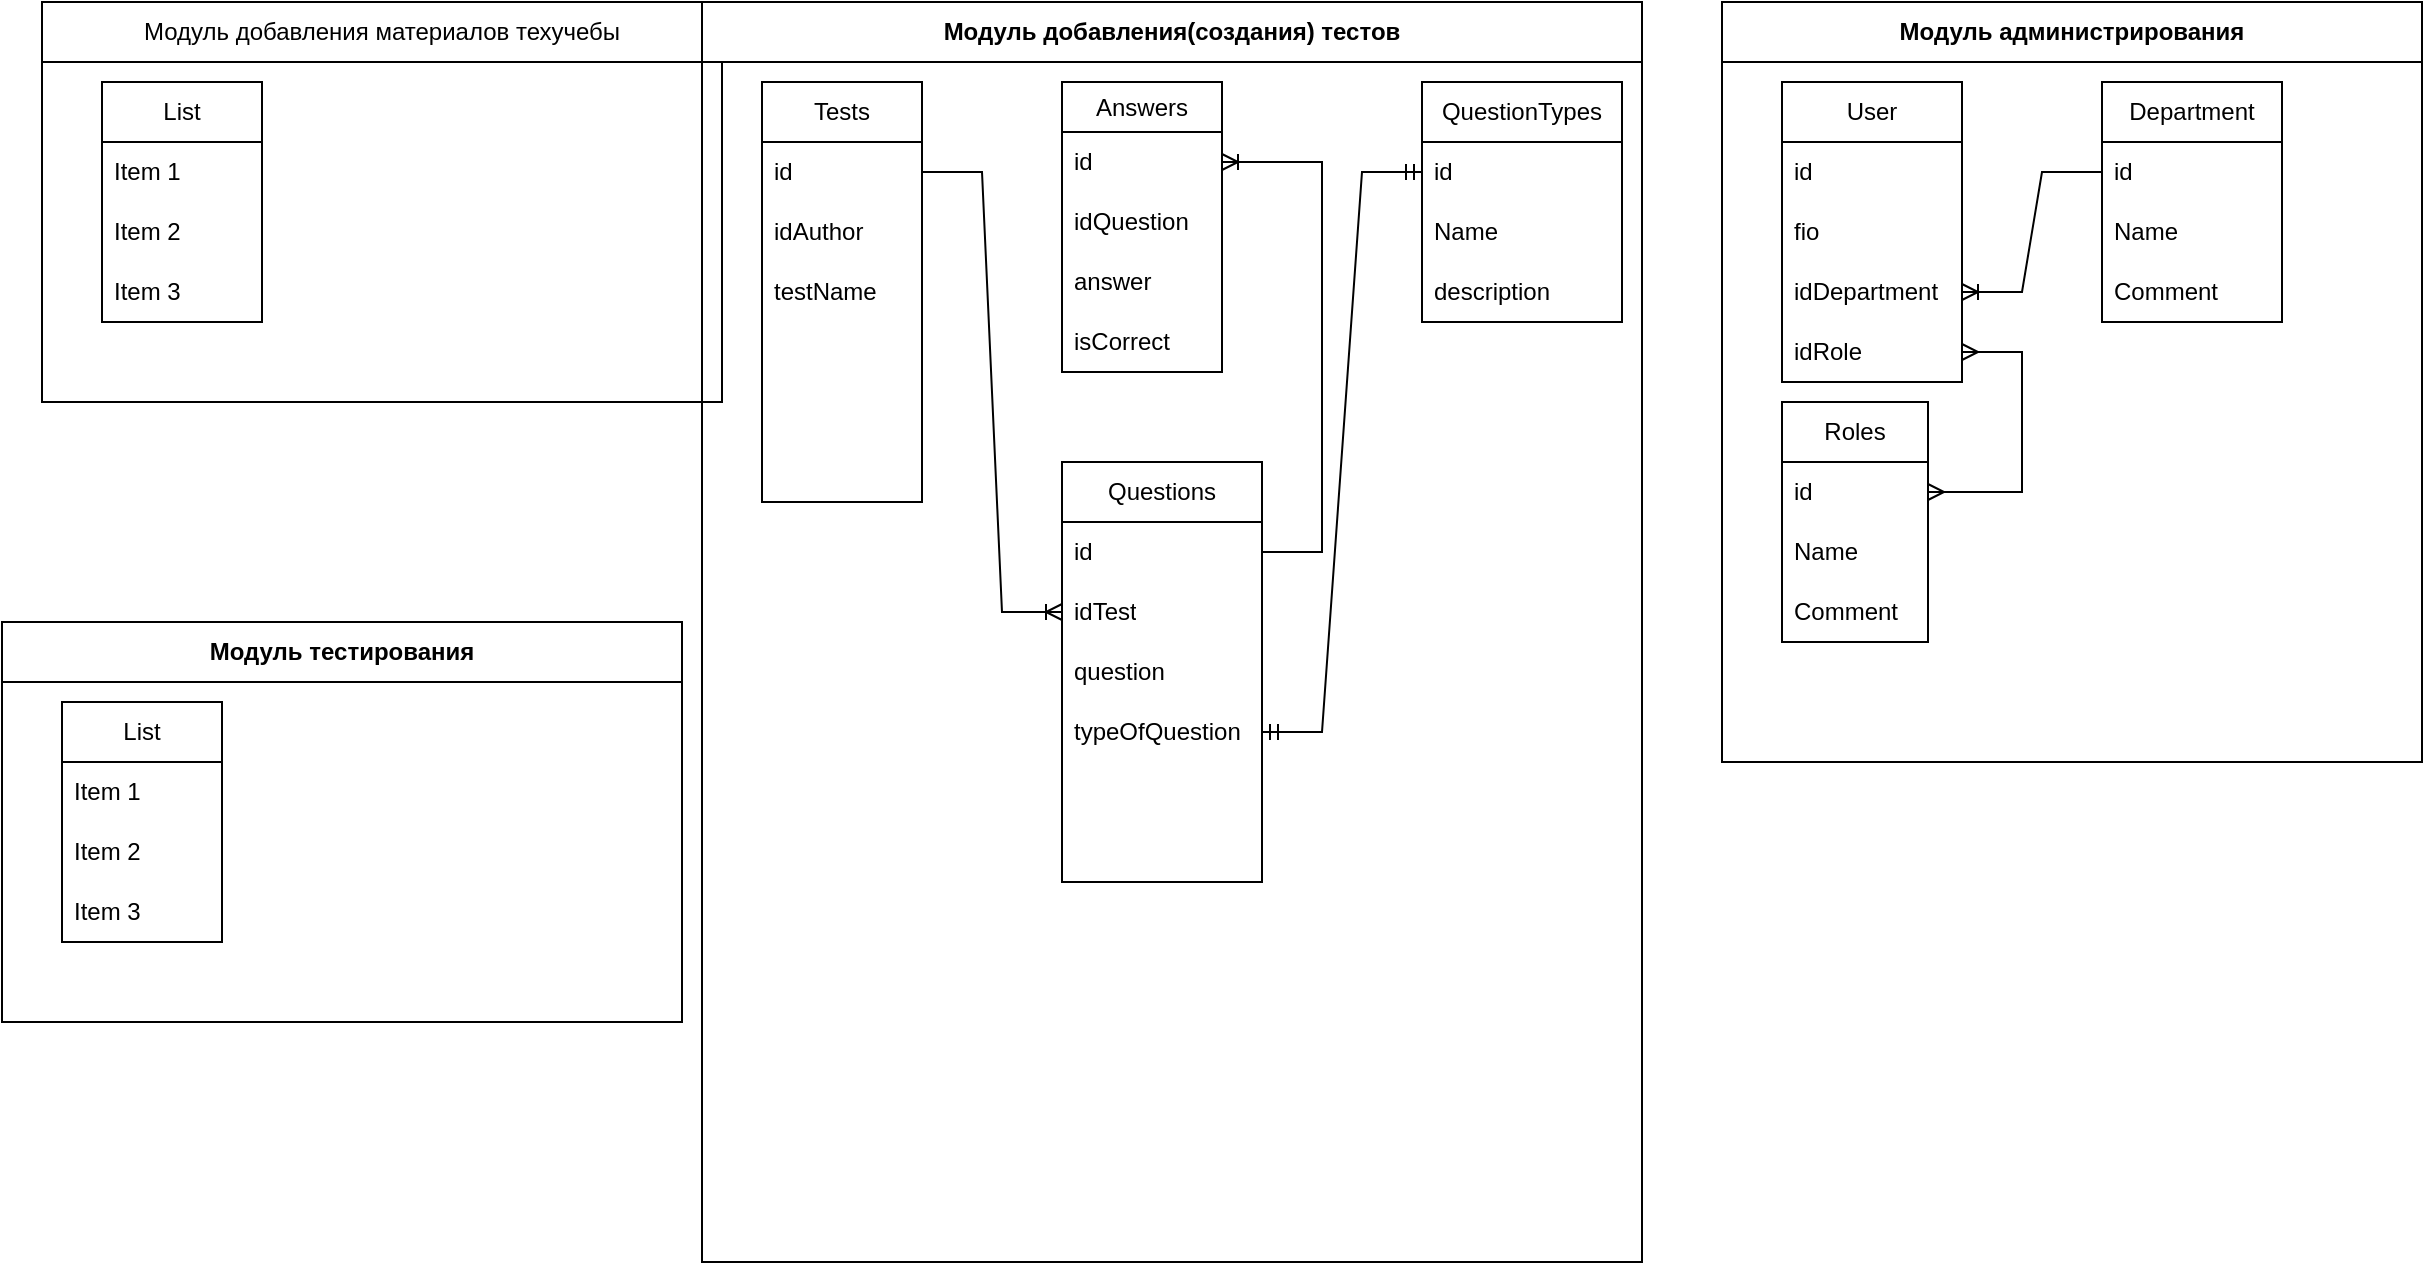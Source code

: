 <mxfile version="20.6.0" type="device"><diagram id="d7I-zBPAM5WEzvyh75w1" name="Страница 1"><mxGraphModel dx="1108" dy="459" grid="1" gridSize="10" guides="1" tooltips="1" connect="1" arrows="1" fold="1" page="1" pageScale="1" pageWidth="827" pageHeight="1169" math="0" shadow="0"><root><mxCell id="0"/><mxCell id="1" parent="0"/><mxCell id="QvEotVwJFfoYaIs1hEDY-12" value="Модуль добавления материалов техучебы" style="swimlane;whiteSpace=wrap;html=1;startSize=30;fontStyle=0" vertex="1" parent="1"><mxGeometry x="20" y="20" width="340" height="200" as="geometry"/></mxCell><mxCell id="QvEotVwJFfoYaIs1hEDY-7" value="List" style="swimlane;fontStyle=0;childLayout=stackLayout;horizontal=1;startSize=30;horizontalStack=0;resizeParent=1;resizeParentMax=0;resizeLast=0;collapsible=1;marginBottom=0;whiteSpace=wrap;html=1;" vertex="1" parent="QvEotVwJFfoYaIs1hEDY-12"><mxGeometry x="30" y="40" width="80" height="120" as="geometry"/></mxCell><mxCell id="QvEotVwJFfoYaIs1hEDY-8" value="Item 1" style="text;strokeColor=none;fillColor=none;align=left;verticalAlign=middle;spacingLeft=4;spacingRight=4;overflow=hidden;points=[[0,0.5],[1,0.5]];portConstraint=eastwest;rotatable=0;whiteSpace=wrap;html=1;" vertex="1" parent="QvEotVwJFfoYaIs1hEDY-7"><mxGeometry y="30" width="80" height="30" as="geometry"/></mxCell><mxCell id="QvEotVwJFfoYaIs1hEDY-9" value="Item 2" style="text;strokeColor=none;fillColor=none;align=left;verticalAlign=middle;spacingLeft=4;spacingRight=4;overflow=hidden;points=[[0,0.5],[1,0.5]];portConstraint=eastwest;rotatable=0;whiteSpace=wrap;html=1;" vertex="1" parent="QvEotVwJFfoYaIs1hEDY-7"><mxGeometry y="60" width="80" height="30" as="geometry"/></mxCell><mxCell id="QvEotVwJFfoYaIs1hEDY-10" value="Item 3" style="text;strokeColor=none;fillColor=none;align=left;verticalAlign=middle;spacingLeft=4;spacingRight=4;overflow=hidden;points=[[0,0.5],[1,0.5]];portConstraint=eastwest;rotatable=0;whiteSpace=wrap;html=1;" vertex="1" parent="QvEotVwJFfoYaIs1hEDY-7"><mxGeometry y="90" width="80" height="30" as="geometry"/></mxCell><mxCell id="QvEotVwJFfoYaIs1hEDY-13" value="Модуль добавления(создания) тестов" style="swimlane;whiteSpace=wrap;html=1;startSize=30;" vertex="1" parent="1"><mxGeometry x="350" y="20" width="470" height="630" as="geometry"/></mxCell><mxCell id="QvEotVwJFfoYaIs1hEDY-14" value="Tests" style="swimlane;fontStyle=0;childLayout=stackLayout;horizontal=1;startSize=30;horizontalStack=0;resizeParent=1;resizeParentMax=0;resizeLast=0;collapsible=1;marginBottom=0;whiteSpace=wrap;html=1;" vertex="1" parent="QvEotVwJFfoYaIs1hEDY-13"><mxGeometry x="30" y="40" width="80" height="210" as="geometry"/></mxCell><mxCell id="QvEotVwJFfoYaIs1hEDY-15" value="id" style="text;strokeColor=none;fillColor=none;align=left;verticalAlign=middle;spacingLeft=4;spacingRight=4;overflow=hidden;points=[[0,0.5],[1,0.5]];portConstraint=eastwest;rotatable=0;whiteSpace=wrap;html=1;" vertex="1" parent="QvEotVwJFfoYaIs1hEDY-14"><mxGeometry y="30" width="80" height="30" as="geometry"/></mxCell><mxCell id="QvEotVwJFfoYaIs1hEDY-16" value="idAuthor" style="text;strokeColor=none;fillColor=none;align=left;verticalAlign=middle;spacingLeft=4;spacingRight=4;overflow=hidden;points=[[0,0.5],[1,0.5]];portConstraint=eastwest;rotatable=0;whiteSpace=wrap;html=1;" vertex="1" parent="QvEotVwJFfoYaIs1hEDY-14"><mxGeometry y="60" width="80" height="30" as="geometry"/></mxCell><mxCell id="QvEotVwJFfoYaIs1hEDY-17" value="testName" style="text;strokeColor=none;fillColor=none;align=left;verticalAlign=middle;spacingLeft=4;spacingRight=4;overflow=hidden;points=[[0,0.5],[1,0.5]];portConstraint=eastwest;rotatable=0;whiteSpace=wrap;html=1;" vertex="1" parent="QvEotVwJFfoYaIs1hEDY-14"><mxGeometry y="90" width="80" height="30" as="geometry"/></mxCell><mxCell id="QvEotVwJFfoYaIs1hEDY-50" style="text;strokeColor=none;fillColor=none;align=left;verticalAlign=middle;spacingLeft=4;spacingRight=4;overflow=hidden;points=[[0,0.5],[1,0.5]];portConstraint=eastwest;rotatable=0;whiteSpace=wrap;html=1;" vertex="1" parent="QvEotVwJFfoYaIs1hEDY-14"><mxGeometry y="120" width="80" height="30" as="geometry"/></mxCell><mxCell id="QvEotVwJFfoYaIs1hEDY-51" style="text;strokeColor=none;fillColor=none;align=left;verticalAlign=middle;spacingLeft=4;spacingRight=4;overflow=hidden;points=[[0,0.5],[1,0.5]];portConstraint=eastwest;rotatable=0;whiteSpace=wrap;html=1;" vertex="1" parent="QvEotVwJFfoYaIs1hEDY-14"><mxGeometry y="150" width="80" height="30" as="geometry"/></mxCell><mxCell id="QvEotVwJFfoYaIs1hEDY-52" style="text;strokeColor=none;fillColor=none;align=left;verticalAlign=middle;spacingLeft=4;spacingRight=4;overflow=hidden;points=[[0,0.5],[1,0.5]];portConstraint=eastwest;rotatable=0;whiteSpace=wrap;html=1;" vertex="1" parent="QvEotVwJFfoYaIs1hEDY-14"><mxGeometry y="180" width="80" height="30" as="geometry"/></mxCell><mxCell id="QvEotVwJFfoYaIs1hEDY-53" value="Questions" style="swimlane;fontStyle=0;childLayout=stackLayout;horizontal=1;startSize=30;horizontalStack=0;resizeParent=1;resizeParentMax=0;resizeLast=0;collapsible=1;marginBottom=0;whiteSpace=wrap;html=1;" vertex="1" parent="QvEotVwJFfoYaIs1hEDY-13"><mxGeometry x="180" y="230" width="100" height="210" as="geometry"><mxRectangle x="180" y="200" width="90" height="30" as="alternateBounds"/></mxGeometry></mxCell><mxCell id="QvEotVwJFfoYaIs1hEDY-54" value="id" style="text;strokeColor=none;fillColor=none;align=left;verticalAlign=middle;spacingLeft=4;spacingRight=4;overflow=hidden;points=[[0,0.5],[1,0.5]];portConstraint=eastwest;rotatable=0;whiteSpace=wrap;html=1;" vertex="1" parent="QvEotVwJFfoYaIs1hEDY-53"><mxGeometry y="30" width="100" height="30" as="geometry"/></mxCell><mxCell id="QvEotVwJFfoYaIs1hEDY-55" value="idTest" style="text;strokeColor=none;fillColor=none;align=left;verticalAlign=middle;spacingLeft=4;spacingRight=4;overflow=hidden;points=[[0,0.5],[1,0.5]];portConstraint=eastwest;rotatable=0;whiteSpace=wrap;html=1;" vertex="1" parent="QvEotVwJFfoYaIs1hEDY-53"><mxGeometry y="60" width="100" height="30" as="geometry"/></mxCell><mxCell id="QvEotVwJFfoYaIs1hEDY-56" value="question" style="text;strokeColor=none;fillColor=none;align=left;verticalAlign=middle;spacingLeft=4;spacingRight=4;overflow=hidden;points=[[0,0.5],[1,0.5]];portConstraint=eastwest;rotatable=0;whiteSpace=wrap;html=1;" vertex="1" parent="QvEotVwJFfoYaIs1hEDY-53"><mxGeometry y="90" width="100" height="30" as="geometry"/></mxCell><mxCell id="QvEotVwJFfoYaIs1hEDY-57" value="typeOfQuestion" style="text;strokeColor=none;fillColor=none;align=left;verticalAlign=middle;spacingLeft=4;spacingRight=4;overflow=hidden;points=[[0,0.5],[1,0.5]];portConstraint=eastwest;rotatable=0;whiteSpace=wrap;html=1;" vertex="1" parent="QvEotVwJFfoYaIs1hEDY-53"><mxGeometry y="120" width="100" height="30" as="geometry"/></mxCell><mxCell id="QvEotVwJFfoYaIs1hEDY-58" style="text;strokeColor=none;fillColor=none;align=left;verticalAlign=middle;spacingLeft=4;spacingRight=4;overflow=hidden;points=[[0,0.5],[1,0.5]];portConstraint=eastwest;rotatable=0;whiteSpace=wrap;html=1;" vertex="1" parent="QvEotVwJFfoYaIs1hEDY-53"><mxGeometry y="150" width="100" height="30" as="geometry"/></mxCell><mxCell id="QvEotVwJFfoYaIs1hEDY-59" style="text;strokeColor=none;fillColor=none;align=left;verticalAlign=middle;spacingLeft=4;spacingRight=4;overflow=hidden;points=[[0,0.5],[1,0.5]];portConstraint=eastwest;rotatable=0;whiteSpace=wrap;html=1;" vertex="1" parent="QvEotVwJFfoYaIs1hEDY-53"><mxGeometry y="180" width="100" height="30" as="geometry"/></mxCell><mxCell id="QvEotVwJFfoYaIs1hEDY-67" value="" style="edgeStyle=entityRelationEdgeStyle;fontSize=12;html=1;endArrow=ERmandOne;startArrow=ERmandOne;rounded=0;" edge="1" parent="QvEotVwJFfoYaIs1hEDY-13" source="QvEotVwJFfoYaIs1hEDY-57" target="QvEotVwJFfoYaIs1hEDY-61"><mxGeometry width="100" height="100" relative="1" as="geometry"><mxPoint x="170" y="230" as="sourcePoint"/><mxPoint x="270" y="130" as="targetPoint"/></mxGeometry></mxCell><mxCell id="QvEotVwJFfoYaIs1hEDY-68" value="" style="edgeStyle=entityRelationEdgeStyle;fontSize=12;html=1;endArrow=ERoneToMany;rounded=0;" edge="1" parent="QvEotVwJFfoYaIs1hEDY-13" source="QvEotVwJFfoYaIs1hEDY-15" target="QvEotVwJFfoYaIs1hEDY-55"><mxGeometry width="100" height="100" relative="1" as="geometry"><mxPoint x="130" y="240" as="sourcePoint"/><mxPoint x="230" y="140" as="targetPoint"/></mxGeometry></mxCell><mxCell id="QvEotVwJFfoYaIs1hEDY-69" value="Answers" style="swimlane;fontStyle=0;childLayout=stackLayout;horizontal=1;startSize=25;horizontalStack=0;resizeParent=1;resizeParentMax=0;resizeLast=0;collapsible=1;marginBottom=0;whiteSpace=wrap;html=1;" vertex="1" parent="QvEotVwJFfoYaIs1hEDY-13"><mxGeometry x="180" y="40" width="80" height="145" as="geometry"/></mxCell><mxCell id="QvEotVwJFfoYaIs1hEDY-70" value="id" style="text;strokeColor=none;fillColor=none;align=left;verticalAlign=middle;spacingLeft=4;spacingRight=4;overflow=hidden;points=[[0,0.5],[1,0.5]];portConstraint=eastwest;rotatable=0;whiteSpace=wrap;html=1;" vertex="1" parent="QvEotVwJFfoYaIs1hEDY-69"><mxGeometry y="25" width="80" height="30" as="geometry"/></mxCell><mxCell id="QvEotVwJFfoYaIs1hEDY-71" value="idQuestion" style="text;strokeColor=none;fillColor=none;align=left;verticalAlign=middle;spacingLeft=4;spacingRight=4;overflow=hidden;points=[[0,0.5],[1,0.5]];portConstraint=eastwest;rotatable=0;whiteSpace=wrap;html=1;" vertex="1" parent="QvEotVwJFfoYaIs1hEDY-69"><mxGeometry y="55" width="80" height="30" as="geometry"/></mxCell><mxCell id="QvEotVwJFfoYaIs1hEDY-72" value="answer" style="text;strokeColor=none;fillColor=none;align=left;verticalAlign=middle;spacingLeft=4;spacingRight=4;overflow=hidden;points=[[0,0.5],[1,0.5]];portConstraint=eastwest;rotatable=0;whiteSpace=wrap;html=1;" vertex="1" parent="QvEotVwJFfoYaIs1hEDY-69"><mxGeometry y="85" width="80" height="30" as="geometry"/></mxCell><mxCell id="QvEotVwJFfoYaIs1hEDY-75" value="isCorrect" style="text;strokeColor=none;fillColor=none;align=left;verticalAlign=middle;spacingLeft=4;spacingRight=4;overflow=hidden;points=[[0,0.5],[1,0.5]];portConstraint=eastwest;rotatable=0;whiteSpace=wrap;html=1;" vertex="1" parent="QvEotVwJFfoYaIs1hEDY-69"><mxGeometry y="115" width="80" height="30" as="geometry"/></mxCell><mxCell id="QvEotVwJFfoYaIs1hEDY-73" value="" style="edgeStyle=entityRelationEdgeStyle;fontSize=12;html=1;endArrow=ERoneToMany;rounded=0;" edge="1" parent="QvEotVwJFfoYaIs1hEDY-13" source="QvEotVwJFfoYaIs1hEDY-54" target="QvEotVwJFfoYaIs1hEDY-70"><mxGeometry width="100" height="100" relative="1" as="geometry"><mxPoint x="130" y="240" as="sourcePoint"/><mxPoint x="230" y="140" as="targetPoint"/></mxGeometry></mxCell><mxCell id="QvEotVwJFfoYaIs1hEDY-60" value="QuestionTypes" style="swimlane;fontStyle=0;childLayout=stackLayout;horizontal=1;startSize=30;horizontalStack=0;resizeParent=1;resizeParentMax=0;resizeLast=0;collapsible=1;marginBottom=0;whiteSpace=wrap;html=1;" vertex="1" parent="QvEotVwJFfoYaIs1hEDY-13"><mxGeometry x="360" y="40" width="100" height="120" as="geometry"/></mxCell><mxCell id="QvEotVwJFfoYaIs1hEDY-61" value="id" style="text;strokeColor=none;fillColor=none;align=left;verticalAlign=middle;spacingLeft=4;spacingRight=4;overflow=hidden;points=[[0,0.5],[1,0.5]];portConstraint=eastwest;rotatable=0;whiteSpace=wrap;html=1;" vertex="1" parent="QvEotVwJFfoYaIs1hEDY-60"><mxGeometry y="30" width="100" height="30" as="geometry"/></mxCell><mxCell id="QvEotVwJFfoYaIs1hEDY-62" value="Name" style="text;strokeColor=none;fillColor=none;align=left;verticalAlign=middle;spacingLeft=4;spacingRight=4;overflow=hidden;points=[[0,0.5],[1,0.5]];portConstraint=eastwest;rotatable=0;whiteSpace=wrap;html=1;" vertex="1" parent="QvEotVwJFfoYaIs1hEDY-60"><mxGeometry y="60" width="100" height="30" as="geometry"/></mxCell><mxCell id="QvEotVwJFfoYaIs1hEDY-63" value="description" style="text;strokeColor=none;fillColor=none;align=left;verticalAlign=middle;spacingLeft=4;spacingRight=4;overflow=hidden;points=[[0,0.5],[1,0.5]];portConstraint=eastwest;rotatable=0;whiteSpace=wrap;html=1;" vertex="1" parent="QvEotVwJFfoYaIs1hEDY-60"><mxGeometry y="90" width="100" height="30" as="geometry"/></mxCell><mxCell id="QvEotVwJFfoYaIs1hEDY-18" value="Модуль тестирования" style="swimlane;whiteSpace=wrap;html=1;startSize=30;" vertex="1" parent="1"><mxGeometry y="330" width="340" height="200" as="geometry"/></mxCell><mxCell id="QvEotVwJFfoYaIs1hEDY-19" value="List" style="swimlane;fontStyle=0;childLayout=stackLayout;horizontal=1;startSize=30;horizontalStack=0;resizeParent=1;resizeParentMax=0;resizeLast=0;collapsible=1;marginBottom=0;whiteSpace=wrap;html=1;" vertex="1" parent="QvEotVwJFfoYaIs1hEDY-18"><mxGeometry x="30" y="40" width="80" height="120" as="geometry"/></mxCell><mxCell id="QvEotVwJFfoYaIs1hEDY-20" value="Item 1" style="text;strokeColor=none;fillColor=none;align=left;verticalAlign=middle;spacingLeft=4;spacingRight=4;overflow=hidden;points=[[0,0.5],[1,0.5]];portConstraint=eastwest;rotatable=0;whiteSpace=wrap;html=1;" vertex="1" parent="QvEotVwJFfoYaIs1hEDY-19"><mxGeometry y="30" width="80" height="30" as="geometry"/></mxCell><mxCell id="QvEotVwJFfoYaIs1hEDY-21" value="Item 2" style="text;strokeColor=none;fillColor=none;align=left;verticalAlign=middle;spacingLeft=4;spacingRight=4;overflow=hidden;points=[[0,0.5],[1,0.5]];portConstraint=eastwest;rotatable=0;whiteSpace=wrap;html=1;" vertex="1" parent="QvEotVwJFfoYaIs1hEDY-19"><mxGeometry y="60" width="80" height="30" as="geometry"/></mxCell><mxCell id="QvEotVwJFfoYaIs1hEDY-22" value="Item 3" style="text;strokeColor=none;fillColor=none;align=left;verticalAlign=middle;spacingLeft=4;spacingRight=4;overflow=hidden;points=[[0,0.5],[1,0.5]];portConstraint=eastwest;rotatable=0;whiteSpace=wrap;html=1;" vertex="1" parent="QvEotVwJFfoYaIs1hEDY-19"><mxGeometry y="90" width="80" height="30" as="geometry"/></mxCell><mxCell id="QvEotVwJFfoYaIs1hEDY-23" value="Модуль администрирования" style="swimlane;whiteSpace=wrap;html=1;startSize=30;" vertex="1" parent="1"><mxGeometry x="860" y="20" width="350" height="380" as="geometry"/></mxCell><mxCell id="QvEotVwJFfoYaIs1hEDY-24" value="User" style="swimlane;fontStyle=0;childLayout=stackLayout;horizontal=1;startSize=30;horizontalStack=0;resizeParent=1;resizeParentMax=0;resizeLast=0;collapsible=1;marginBottom=0;whiteSpace=wrap;html=1;" vertex="1" parent="QvEotVwJFfoYaIs1hEDY-23"><mxGeometry x="30" y="40" width="90" height="150" as="geometry"/></mxCell><mxCell id="QvEotVwJFfoYaIs1hEDY-25" value="id" style="text;strokeColor=none;fillColor=none;align=left;verticalAlign=middle;spacingLeft=4;spacingRight=4;overflow=hidden;points=[[0,0.5],[1,0.5]];portConstraint=eastwest;rotatable=0;whiteSpace=wrap;html=1;" vertex="1" parent="QvEotVwJFfoYaIs1hEDY-24"><mxGeometry y="30" width="90" height="30" as="geometry"/></mxCell><mxCell id="QvEotVwJFfoYaIs1hEDY-26" value="fio" style="text;strokeColor=none;fillColor=none;align=left;verticalAlign=middle;spacingLeft=4;spacingRight=4;overflow=hidden;points=[[0,0.5],[1,0.5]];portConstraint=eastwest;rotatable=0;whiteSpace=wrap;html=1;" vertex="1" parent="QvEotVwJFfoYaIs1hEDY-24"><mxGeometry y="60" width="90" height="30" as="geometry"/></mxCell><mxCell id="QvEotVwJFfoYaIs1hEDY-39" value="idDepartment" style="text;strokeColor=none;fillColor=none;align=left;verticalAlign=middle;spacingLeft=4;spacingRight=4;overflow=hidden;points=[[0,0.5],[1,0.5]];portConstraint=eastwest;rotatable=0;whiteSpace=wrap;html=1;" vertex="1" parent="QvEotVwJFfoYaIs1hEDY-24"><mxGeometry y="90" width="90" height="30" as="geometry"/></mxCell><mxCell id="QvEotVwJFfoYaIs1hEDY-48" value="idRole" style="text;strokeColor=none;fillColor=none;align=left;verticalAlign=middle;spacingLeft=4;spacingRight=4;overflow=hidden;points=[[0,0.5],[1,0.5]];portConstraint=eastwest;rotatable=0;whiteSpace=wrap;html=1;" vertex="1" parent="QvEotVwJFfoYaIs1hEDY-24"><mxGeometry y="120" width="90" height="30" as="geometry"/></mxCell><mxCell id="QvEotVwJFfoYaIs1hEDY-28" value="Department" style="swimlane;fontStyle=0;childLayout=stackLayout;horizontal=1;startSize=30;horizontalStack=0;resizeParent=1;resizeParentMax=0;resizeLast=0;collapsible=1;marginBottom=0;whiteSpace=wrap;html=1;" vertex="1" parent="QvEotVwJFfoYaIs1hEDY-23"><mxGeometry x="190" y="40" width="90" height="120" as="geometry"><mxRectangle x="120" y="40" width="130" height="30" as="alternateBounds"/></mxGeometry></mxCell><mxCell id="QvEotVwJFfoYaIs1hEDY-29" value="id" style="text;strokeColor=none;fillColor=none;align=left;verticalAlign=middle;spacingLeft=4;spacingRight=4;overflow=hidden;points=[[0,0.5],[1,0.5]];portConstraint=eastwest;rotatable=0;whiteSpace=wrap;html=1;" vertex="1" parent="QvEotVwJFfoYaIs1hEDY-28"><mxGeometry y="30" width="90" height="30" as="geometry"/></mxCell><mxCell id="QvEotVwJFfoYaIs1hEDY-30" value="Name" style="text;strokeColor=none;fillColor=none;align=left;verticalAlign=middle;spacingLeft=4;spacingRight=4;overflow=hidden;points=[[0,0.5],[1,0.5]];portConstraint=eastwest;rotatable=0;whiteSpace=wrap;html=1;" vertex="1" parent="QvEotVwJFfoYaIs1hEDY-28"><mxGeometry y="60" width="90" height="30" as="geometry"/></mxCell><mxCell id="QvEotVwJFfoYaIs1hEDY-38" value="Comment" style="text;strokeColor=none;fillColor=none;align=left;verticalAlign=middle;spacingLeft=4;spacingRight=4;overflow=hidden;points=[[0,0.5],[1,0.5]];portConstraint=eastwest;rotatable=0;whiteSpace=wrap;html=1;" vertex="1" parent="QvEotVwJFfoYaIs1hEDY-28"><mxGeometry y="90" width="90" height="30" as="geometry"/></mxCell><mxCell id="QvEotVwJFfoYaIs1hEDY-41" value="" style="edgeStyle=entityRelationEdgeStyle;fontSize=12;html=1;endArrow=ERoneToMany;rounded=0;" edge="1" parent="QvEotVwJFfoYaIs1hEDY-23" source="QvEotVwJFfoYaIs1hEDY-29" target="QvEotVwJFfoYaIs1hEDY-39"><mxGeometry width="100" height="100" relative="1" as="geometry"><mxPoint x="140" y="180" as="sourcePoint"/><mxPoint x="240" y="80" as="targetPoint"/></mxGeometry></mxCell><mxCell id="QvEotVwJFfoYaIs1hEDY-49" value="" style="edgeStyle=entityRelationEdgeStyle;fontSize=12;html=1;endArrow=ERmany;startArrow=ERmany;rounded=0;" edge="1" parent="QvEotVwJFfoYaIs1hEDY-23" source="QvEotVwJFfoYaIs1hEDY-48" target="QvEotVwJFfoYaIs1hEDY-44"><mxGeometry width="100" height="100" relative="1" as="geometry"><mxPoint x="130" y="170" as="sourcePoint"/><mxPoint x="230" y="70" as="targetPoint"/></mxGeometry></mxCell><mxCell id="QvEotVwJFfoYaIs1hEDY-43" value="Roles" style="swimlane;fontStyle=0;childLayout=stackLayout;horizontal=1;startSize=30;horizontalStack=0;resizeParent=1;resizeParentMax=0;resizeLast=0;collapsible=1;marginBottom=0;whiteSpace=wrap;html=1;" vertex="1" parent="QvEotVwJFfoYaIs1hEDY-23"><mxGeometry x="30" y="200" width="73" height="120" as="geometry"><mxRectangle x="120" y="40" width="130" height="30" as="alternateBounds"/></mxGeometry></mxCell><mxCell id="QvEotVwJFfoYaIs1hEDY-44" value="id" style="text;strokeColor=none;fillColor=none;align=left;verticalAlign=middle;spacingLeft=4;spacingRight=4;overflow=hidden;points=[[0,0.5],[1,0.5]];portConstraint=eastwest;rotatable=0;whiteSpace=wrap;html=1;" vertex="1" parent="QvEotVwJFfoYaIs1hEDY-43"><mxGeometry y="30" width="73" height="30" as="geometry"/></mxCell><mxCell id="QvEotVwJFfoYaIs1hEDY-45" value="Name" style="text;strokeColor=none;fillColor=none;align=left;verticalAlign=middle;spacingLeft=4;spacingRight=4;overflow=hidden;points=[[0,0.5],[1,0.5]];portConstraint=eastwest;rotatable=0;whiteSpace=wrap;html=1;" vertex="1" parent="QvEotVwJFfoYaIs1hEDY-43"><mxGeometry y="60" width="73" height="30" as="geometry"/></mxCell><mxCell id="QvEotVwJFfoYaIs1hEDY-46" value="Comment" style="text;strokeColor=none;fillColor=none;align=left;verticalAlign=middle;spacingLeft=4;spacingRight=4;overflow=hidden;points=[[0,0.5],[1,0.5]];portConstraint=eastwest;rotatable=0;whiteSpace=wrap;html=1;" vertex="1" parent="QvEotVwJFfoYaIs1hEDY-43"><mxGeometry y="90" width="73" height="30" as="geometry"/></mxCell></root></mxGraphModel></diagram></mxfile>
